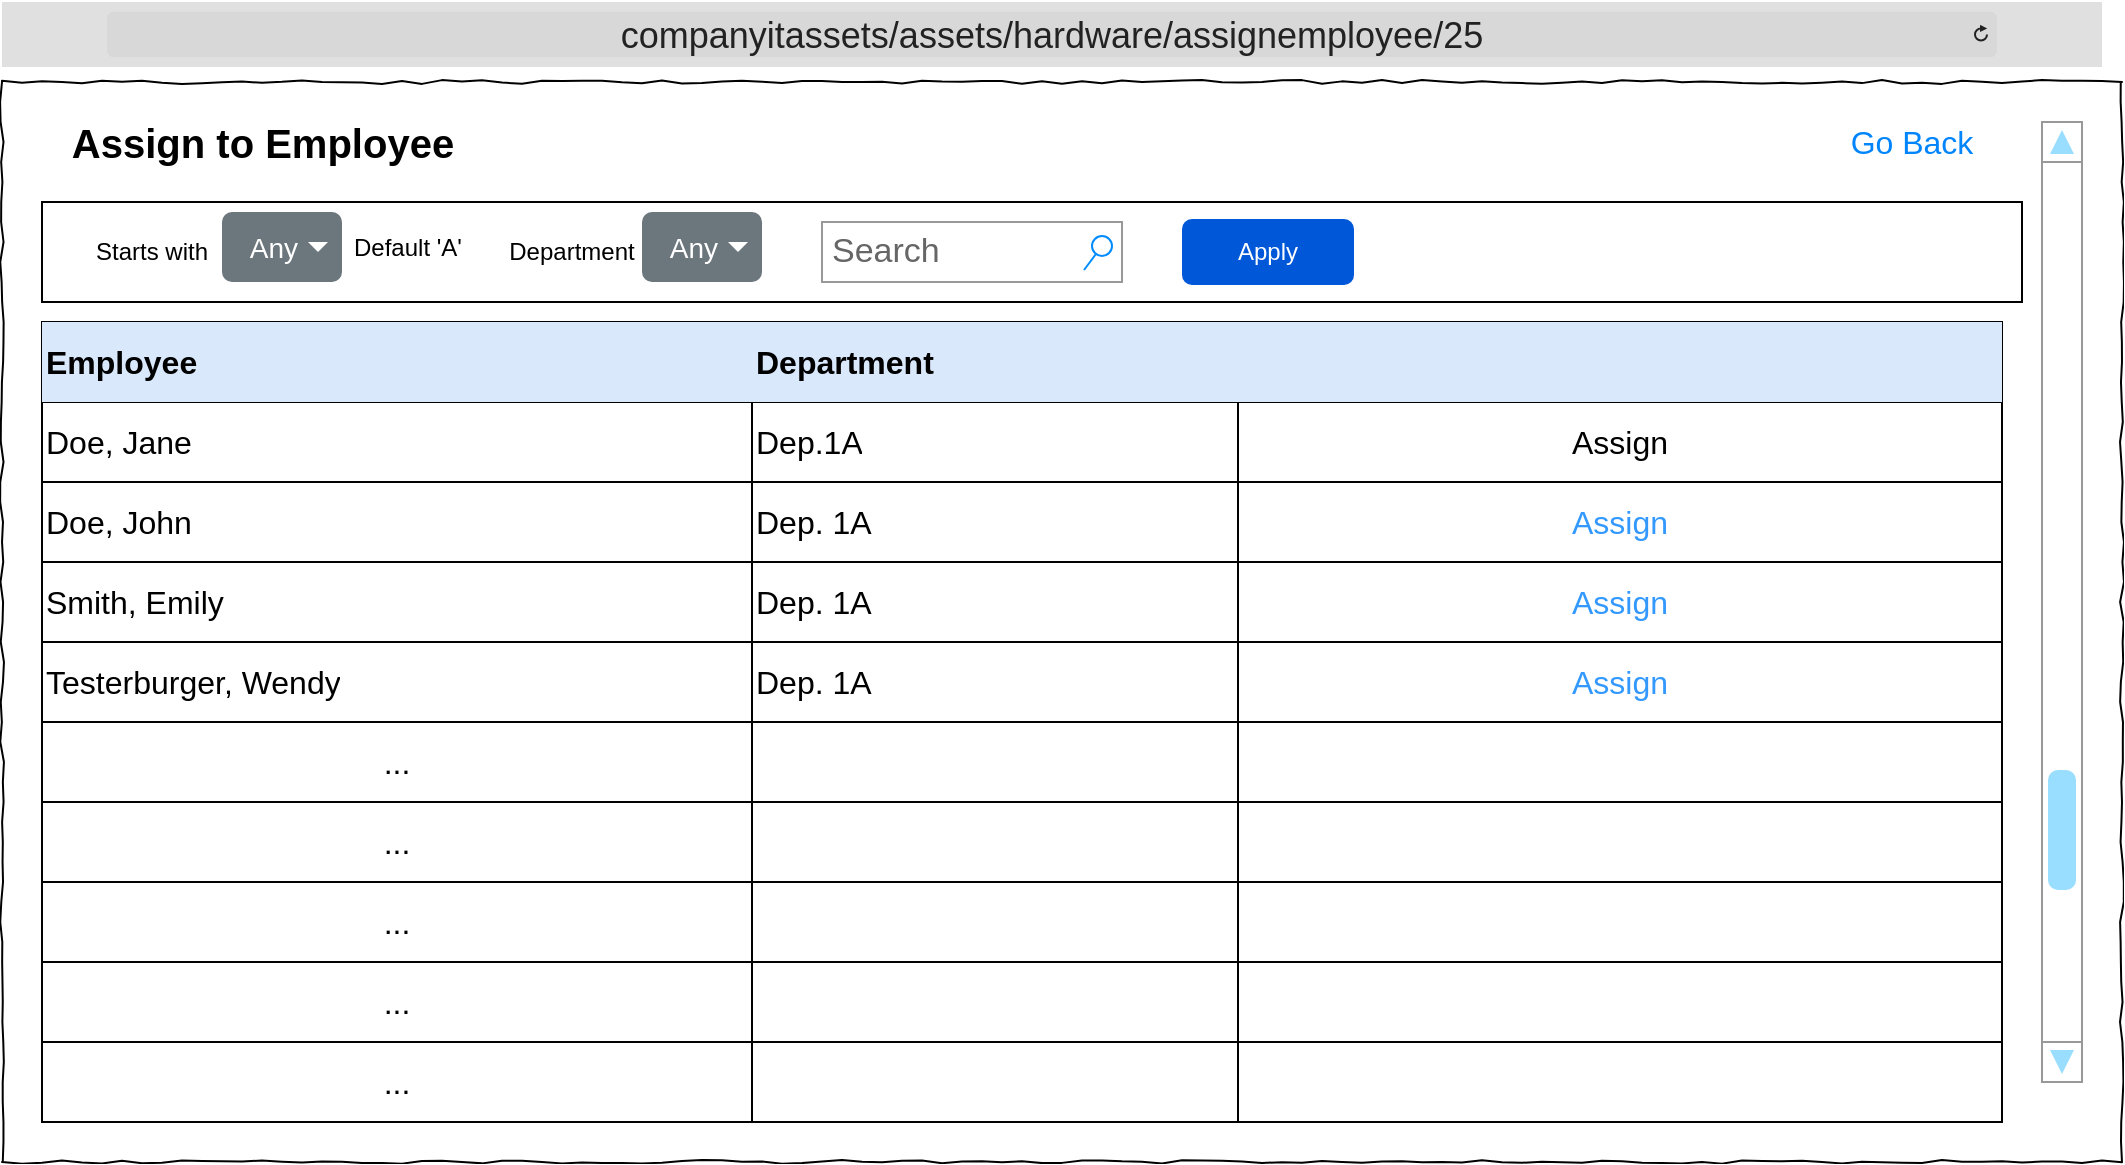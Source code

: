<mxfile version="26.0.11">
  <diagram name="Page-1" id="03018318-947c-dd8e-b7a3-06fadd420f32">
    <mxGraphModel dx="3354" dy="1258" grid="1" gridSize="10" guides="1" tooltips="1" connect="1" arrows="1" fold="1" page="1" pageScale="1" pageWidth="1100" pageHeight="850" background="none" math="0" shadow="0">
      <root>
        <mxCell id="0" />
        <mxCell id="1" parent="0" />
        <mxCell id="6DgqTnudn0VtPVxvnlF_-19" value="" style="rounded=0;whiteSpace=wrap;html=1;fillColor=none;" parent="1" vertex="1">
          <mxGeometry x="40" y="100" width="990" height="50" as="geometry" />
        </mxCell>
        <mxCell id="677b7b8949515195-1" value="" style="whiteSpace=wrap;html=1;rounded=0;shadow=0;labelBackgroundColor=none;strokeColor=#000000;strokeWidth=1;fillColor=none;fontFamily=Verdana;fontSize=12;fontColor=#000000;align=center;comic=1;" parent="1" vertex="1">
          <mxGeometry x="20" y="40" width="1060" height="540" as="geometry" />
        </mxCell>
        <mxCell id="zX-MKMj06BqSPDNbv460-1" value="&lt;font style=&quot;font-size: 18px;&quot;&gt;companyitassets/assets/hardware/assignemployee/25&lt;/font&gt;" style="html=1;strokeWidth=1;shadow=0;dashed=0;shape=mxgraph.ios7ui.url;fillColor=#e0e0e0;strokeColor=#c0c0c0;buttonText=;strokeColor2=#222222;fontColor=#222222;fontSize=8;spacingTop=2;align=center;whiteSpace=wrap;" parent="1" vertex="1">
          <mxGeometry x="20" width="1050" height="32.5" as="geometry" />
        </mxCell>
        <mxCell id="qXXK7IakLX90gNUS_IdI-1" value="&lt;font style=&quot;font-size: 20px;&quot;&gt;Assign to Employee&lt;/font&gt;" style="text;strokeColor=none;fillColor=none;html=1;fontSize=24;fontStyle=1;verticalAlign=middle;align=center;" parent="1" vertex="1">
          <mxGeometry x="40" y="50" width="220" height="40" as="geometry" />
        </mxCell>
        <mxCell id="qXXK7IakLX90gNUS_IdI-18" value="Go Back" style="html=1;shadow=0;dashed=0;shape=mxgraph.bootstrap.rrect;rSize=5;strokeColor=none;strokeWidth=1;fillColor=none;fontColor=#0085FC;whiteSpace=wrap;align=center;verticalAlign=middle;spacingLeft=0;fontStyle=0;fontSize=16;spacing=5;" parent="1" vertex="1">
          <mxGeometry x="940" y="50" width="70" height="40" as="geometry" />
        </mxCell>
        <mxCell id="6DgqTnudn0VtPVxvnlF_-14" value="Search" style="strokeWidth=1;shadow=0;dashed=0;align=center;html=1;shape=mxgraph.mockup.forms.searchBox;strokeColor=#999999;mainText=;strokeColor2=#008cff;fontColor=#666666;fontSize=17;align=left;spacingLeft=3;whiteSpace=wrap;" parent="1" vertex="1">
          <mxGeometry x="430" y="110" width="150" height="30" as="geometry" />
        </mxCell>
        <mxCell id="6DgqTnudn0VtPVxvnlF_-15" value="Starts with" style="text;html=1;align=center;verticalAlign=middle;whiteSpace=wrap;rounded=0;" parent="1" vertex="1">
          <mxGeometry x="50" y="110" width="90" height="30" as="geometry" />
        </mxCell>
        <mxCell id="6DgqTnudn0VtPVxvnlF_-16" value="Any" style="html=1;shadow=0;dashed=0;shape=mxgraph.bootstrap.rrect;rSize=5;strokeColor=none;strokeWidth=1;fillColor=#6C767D;fontColor=#ffffff;whiteSpace=wrap;align=right;verticalAlign=middle;fontStyle=0;fontSize=14;spacingRight=20;" parent="1" vertex="1">
          <mxGeometry x="130" y="105" width="60" height="35" as="geometry" />
        </mxCell>
        <mxCell id="6DgqTnudn0VtPVxvnlF_-17" value="" style="shape=triangle;direction=south;fillColor=#ffffff;strokeColor=none;perimeter=none;" parent="6DgqTnudn0VtPVxvnlF_-16" vertex="1">
          <mxGeometry x="1" y="0.5" width="10" height="5" relative="1" as="geometry">
            <mxPoint x="-17" y="-2.5" as="offset" />
          </mxGeometry>
        </mxCell>
        <mxCell id="6DgqTnudn0VtPVxvnlF_-18" value="Apply" style="rounded=1;fillColor=#0057D8;strokeColor=none;html=1;whiteSpace=wrap;fontColor=#ffffff;align=center;verticalAlign=middle;fontStyle=0;fontSize=12;sketch=0;" parent="1" vertex="1">
          <mxGeometry x="610" y="108.5" width="86" height="33" as="geometry" />
        </mxCell>
        <mxCell id="6DgqTnudn0VtPVxvnlF_-20" value="" style="shape=table;startSize=0;container=1;collapsible=0;childLayout=tableLayout;fontSize=16;align=left;" parent="1" vertex="1">
          <mxGeometry x="40" y="160" width="980" height="400" as="geometry" />
        </mxCell>
        <mxCell id="FwLb1cgVY3z9ioyftupo-11" style="shape=tableRow;horizontal=0;startSize=0;swimlaneHead=0;swimlaneBody=0;strokeColor=inherit;top=0;left=0;bottom=0;right=0;collapsible=0;dropTarget=0;fillColor=none;points=[[0,0.5],[1,0.5]];portConstraint=eastwest;fontSize=16;" vertex="1" parent="6DgqTnudn0VtPVxvnlF_-20">
          <mxGeometry width="980" height="40" as="geometry" />
        </mxCell>
        <mxCell id="FwLb1cgVY3z9ioyftupo-12" value="&lt;b&gt;Employee&lt;/b&gt;" style="shape=partialRectangle;html=1;whiteSpace=wrap;connectable=0;strokeColor=#6c8ebf;overflow=hidden;fillColor=#dae8fc;top=0;left=0;bottom=0;right=0;pointerEvents=1;fontSize=16;align=left;" vertex="1" parent="FwLb1cgVY3z9ioyftupo-11">
          <mxGeometry width="355" height="40" as="geometry">
            <mxRectangle width="355" height="40" as="alternateBounds" />
          </mxGeometry>
        </mxCell>
        <mxCell id="FwLb1cgVY3z9ioyftupo-13" value="&lt;b&gt;Department&lt;/b&gt;" style="shape=partialRectangle;html=1;whiteSpace=wrap;connectable=0;strokeColor=#6c8ebf;overflow=hidden;fillColor=#dae8fc;top=0;left=0;bottom=0;right=0;pointerEvents=1;fontSize=16;align=left;" vertex="1" parent="FwLb1cgVY3z9ioyftupo-11">
          <mxGeometry x="355" width="243" height="40" as="geometry">
            <mxRectangle width="243" height="40" as="alternateBounds" />
          </mxGeometry>
        </mxCell>
        <mxCell id="FwLb1cgVY3z9ioyftupo-14" style="shape=partialRectangle;html=1;whiteSpace=wrap;connectable=0;strokeColor=#6c8ebf;overflow=hidden;fillColor=#dae8fc;top=0;left=0;bottom=0;right=0;pointerEvents=1;fontSize=16;" vertex="1" parent="FwLb1cgVY3z9ioyftupo-11">
          <mxGeometry x="598" width="382" height="40" as="geometry">
            <mxRectangle width="382" height="40" as="alternateBounds" />
          </mxGeometry>
        </mxCell>
        <mxCell id="6DgqTnudn0VtPVxvnlF_-21" value="" style="shape=tableRow;horizontal=0;startSize=0;swimlaneHead=0;swimlaneBody=0;strokeColor=inherit;top=0;left=0;bottom=0;right=0;collapsible=0;dropTarget=0;fillColor=none;points=[[0,0.5],[1,0.5]];portConstraint=eastwest;fontSize=16;" parent="6DgqTnudn0VtPVxvnlF_-20" vertex="1">
          <mxGeometry y="40" width="980" height="40" as="geometry" />
        </mxCell>
        <mxCell id="6DgqTnudn0VtPVxvnlF_-22" value="Doe, Jane" style="shape=partialRectangle;html=1;whiteSpace=wrap;connectable=0;strokeColor=inherit;overflow=hidden;fillColor=none;top=0;left=0;bottom=0;right=0;pointerEvents=1;fontSize=16;align=left;" parent="6DgqTnudn0VtPVxvnlF_-21" vertex="1">
          <mxGeometry width="355" height="40" as="geometry">
            <mxRectangle width="355" height="40" as="alternateBounds" />
          </mxGeometry>
        </mxCell>
        <mxCell id="FwLb1cgVY3z9ioyftupo-1" value="Dep.1A" style="shape=partialRectangle;html=1;whiteSpace=wrap;connectable=0;strokeColor=inherit;overflow=hidden;fillColor=none;top=0;left=0;bottom=0;right=0;pointerEvents=1;fontSize=16;align=left;" vertex="1" parent="6DgqTnudn0VtPVxvnlF_-21">
          <mxGeometry x="355" width="243" height="40" as="geometry">
            <mxRectangle width="243" height="40" as="alternateBounds" />
          </mxGeometry>
        </mxCell>
        <mxCell id="6DgqTnudn0VtPVxvnlF_-23" value="&lt;font style=&quot;color: light-dark(rgb(0, 0, 0), rgb(51, 153, 255));&quot;&gt;Assign&lt;/font&gt;" style="shape=partialRectangle;html=1;whiteSpace=wrap;connectable=0;strokeColor=inherit;overflow=hidden;fillColor=none;top=0;left=0;bottom=0;right=0;pointerEvents=1;fontSize=16;" parent="6DgqTnudn0VtPVxvnlF_-21" vertex="1">
          <mxGeometry x="598" width="382" height="40" as="geometry">
            <mxRectangle width="382" height="40" as="alternateBounds" />
          </mxGeometry>
        </mxCell>
        <mxCell id="6DgqTnudn0VtPVxvnlF_-25" value="" style="shape=tableRow;horizontal=0;startSize=0;swimlaneHead=0;swimlaneBody=0;strokeColor=inherit;top=0;left=0;bottom=0;right=0;collapsible=0;dropTarget=0;fillColor=none;points=[[0,0.5],[1,0.5]];portConstraint=eastwest;fontSize=16;" parent="6DgqTnudn0VtPVxvnlF_-20" vertex="1">
          <mxGeometry y="80" width="980" height="40" as="geometry" />
        </mxCell>
        <mxCell id="6DgqTnudn0VtPVxvnlF_-26" value="Doe, John" style="shape=partialRectangle;html=1;whiteSpace=wrap;connectable=0;strokeColor=inherit;overflow=hidden;fillColor=none;top=0;left=0;bottom=0;right=0;pointerEvents=1;fontSize=16;align=left;" parent="6DgqTnudn0VtPVxvnlF_-25" vertex="1">
          <mxGeometry width="355" height="40" as="geometry">
            <mxRectangle width="355" height="40" as="alternateBounds" />
          </mxGeometry>
        </mxCell>
        <mxCell id="FwLb1cgVY3z9ioyftupo-2" value="Dep. 1A" style="shape=partialRectangle;html=1;whiteSpace=wrap;connectable=0;strokeColor=inherit;overflow=hidden;fillColor=none;top=0;left=0;bottom=0;right=0;pointerEvents=1;fontSize=16;align=left;" vertex="1" parent="6DgqTnudn0VtPVxvnlF_-25">
          <mxGeometry x="355" width="243" height="40" as="geometry">
            <mxRectangle width="243" height="40" as="alternateBounds" />
          </mxGeometry>
        </mxCell>
        <mxCell id="6DgqTnudn0VtPVxvnlF_-27" value="&lt;span style=&quot;color: rgb(51, 153, 255);&quot;&gt;Assign&lt;/span&gt;" style="shape=partialRectangle;html=1;whiteSpace=wrap;connectable=0;strokeColor=inherit;overflow=hidden;fillColor=none;top=0;left=0;bottom=0;right=0;pointerEvents=1;fontSize=16;" parent="6DgqTnudn0VtPVxvnlF_-25" vertex="1">
          <mxGeometry x="598" width="382" height="40" as="geometry">
            <mxRectangle width="382" height="40" as="alternateBounds" />
          </mxGeometry>
        </mxCell>
        <mxCell id="6DgqTnudn0VtPVxvnlF_-29" value="" style="shape=tableRow;horizontal=0;startSize=0;swimlaneHead=0;swimlaneBody=0;strokeColor=inherit;top=0;left=0;bottom=0;right=0;collapsible=0;dropTarget=0;fillColor=none;points=[[0,0.5],[1,0.5]];portConstraint=eastwest;fontSize=16;" parent="6DgqTnudn0VtPVxvnlF_-20" vertex="1">
          <mxGeometry y="120" width="980" height="40" as="geometry" />
        </mxCell>
        <mxCell id="6DgqTnudn0VtPVxvnlF_-30" value="Smith, Emily" style="shape=partialRectangle;html=1;whiteSpace=wrap;connectable=0;strokeColor=inherit;overflow=hidden;fillColor=none;top=0;left=0;bottom=0;right=0;pointerEvents=1;fontSize=16;align=left;" parent="6DgqTnudn0VtPVxvnlF_-29" vertex="1">
          <mxGeometry width="355" height="40" as="geometry">
            <mxRectangle width="355" height="40" as="alternateBounds" />
          </mxGeometry>
        </mxCell>
        <mxCell id="FwLb1cgVY3z9ioyftupo-3" value="Dep. 1A" style="shape=partialRectangle;html=1;whiteSpace=wrap;connectable=0;strokeColor=inherit;overflow=hidden;fillColor=none;top=0;left=0;bottom=0;right=0;pointerEvents=1;fontSize=16;align=left;" vertex="1" parent="6DgqTnudn0VtPVxvnlF_-29">
          <mxGeometry x="355" width="243" height="40" as="geometry">
            <mxRectangle width="243" height="40" as="alternateBounds" />
          </mxGeometry>
        </mxCell>
        <mxCell id="6DgqTnudn0VtPVxvnlF_-31" value="&lt;span style=&quot;color: rgb(51, 153, 255);&quot;&gt;Assign&lt;/span&gt;" style="shape=partialRectangle;html=1;whiteSpace=wrap;connectable=0;strokeColor=inherit;overflow=hidden;fillColor=none;top=0;left=0;bottom=0;right=0;pointerEvents=1;fontSize=16;" parent="6DgqTnudn0VtPVxvnlF_-29" vertex="1">
          <mxGeometry x="598" width="382" height="40" as="geometry">
            <mxRectangle width="382" height="40" as="alternateBounds" />
          </mxGeometry>
        </mxCell>
        <mxCell id="6DgqTnudn0VtPVxvnlF_-33" style="shape=tableRow;horizontal=0;startSize=0;swimlaneHead=0;swimlaneBody=0;strokeColor=inherit;top=0;left=0;bottom=0;right=0;collapsible=0;dropTarget=0;fillColor=none;points=[[0,0.5],[1,0.5]];portConstraint=eastwest;fontSize=16;" parent="6DgqTnudn0VtPVxvnlF_-20" vertex="1">
          <mxGeometry y="160" width="980" height="40" as="geometry" />
        </mxCell>
        <mxCell id="6DgqTnudn0VtPVxvnlF_-34" value="Testerburger, Wendy" style="shape=partialRectangle;html=1;whiteSpace=wrap;connectable=0;strokeColor=inherit;overflow=hidden;fillColor=none;top=0;left=0;bottom=0;right=0;pointerEvents=1;fontSize=16;align=left;" parent="6DgqTnudn0VtPVxvnlF_-33" vertex="1">
          <mxGeometry width="355" height="40" as="geometry">
            <mxRectangle width="355" height="40" as="alternateBounds" />
          </mxGeometry>
        </mxCell>
        <mxCell id="FwLb1cgVY3z9ioyftupo-4" value="Dep. 1A" style="shape=partialRectangle;html=1;whiteSpace=wrap;connectable=0;strokeColor=inherit;overflow=hidden;fillColor=none;top=0;left=0;bottom=0;right=0;pointerEvents=1;fontSize=16;align=left;" vertex="1" parent="6DgqTnudn0VtPVxvnlF_-33">
          <mxGeometry x="355" width="243" height="40" as="geometry">
            <mxRectangle width="243" height="40" as="alternateBounds" />
          </mxGeometry>
        </mxCell>
        <mxCell id="6DgqTnudn0VtPVxvnlF_-35" value="&lt;span style=&quot;color: rgb(51, 153, 255);&quot;&gt;Assign&lt;/span&gt;" style="shape=partialRectangle;html=1;whiteSpace=wrap;connectable=0;strokeColor=inherit;overflow=hidden;fillColor=none;top=0;left=0;bottom=0;right=0;pointerEvents=1;fontSize=16;" parent="6DgqTnudn0VtPVxvnlF_-33" vertex="1">
          <mxGeometry x="598" width="382" height="40" as="geometry">
            <mxRectangle width="382" height="40" as="alternateBounds" />
          </mxGeometry>
        </mxCell>
        <mxCell id="6DgqTnudn0VtPVxvnlF_-36" style="shape=tableRow;horizontal=0;startSize=0;swimlaneHead=0;swimlaneBody=0;strokeColor=inherit;top=0;left=0;bottom=0;right=0;collapsible=0;dropTarget=0;fillColor=none;points=[[0,0.5],[1,0.5]];portConstraint=eastwest;fontSize=16;" parent="6DgqTnudn0VtPVxvnlF_-20" vertex="1">
          <mxGeometry y="200" width="980" height="40" as="geometry" />
        </mxCell>
        <mxCell id="6DgqTnudn0VtPVxvnlF_-37" value="..." style="shape=partialRectangle;html=1;whiteSpace=wrap;connectable=0;strokeColor=inherit;overflow=hidden;fillColor=none;top=0;left=0;bottom=0;right=0;pointerEvents=1;fontSize=16;" parent="6DgqTnudn0VtPVxvnlF_-36" vertex="1">
          <mxGeometry width="355" height="40" as="geometry">
            <mxRectangle width="355" height="40" as="alternateBounds" />
          </mxGeometry>
        </mxCell>
        <mxCell id="FwLb1cgVY3z9ioyftupo-5" style="shape=partialRectangle;html=1;whiteSpace=wrap;connectable=0;strokeColor=inherit;overflow=hidden;fillColor=none;top=0;left=0;bottom=0;right=0;pointerEvents=1;fontSize=16;" vertex="1" parent="6DgqTnudn0VtPVxvnlF_-36">
          <mxGeometry x="355" width="243" height="40" as="geometry">
            <mxRectangle width="243" height="40" as="alternateBounds" />
          </mxGeometry>
        </mxCell>
        <mxCell id="6DgqTnudn0VtPVxvnlF_-38" style="shape=partialRectangle;html=1;whiteSpace=wrap;connectable=0;strokeColor=inherit;overflow=hidden;fillColor=none;top=0;left=0;bottom=0;right=0;pointerEvents=1;fontSize=16;" parent="6DgqTnudn0VtPVxvnlF_-36" vertex="1">
          <mxGeometry x="598" width="382" height="40" as="geometry">
            <mxRectangle width="382" height="40" as="alternateBounds" />
          </mxGeometry>
        </mxCell>
        <mxCell id="6DgqTnudn0VtPVxvnlF_-39" style="shape=tableRow;horizontal=0;startSize=0;swimlaneHead=0;swimlaneBody=0;strokeColor=inherit;top=0;left=0;bottom=0;right=0;collapsible=0;dropTarget=0;fillColor=none;points=[[0,0.5],[1,0.5]];portConstraint=eastwest;fontSize=16;" parent="6DgqTnudn0VtPVxvnlF_-20" vertex="1">
          <mxGeometry y="240" width="980" height="40" as="geometry" />
        </mxCell>
        <mxCell id="6DgqTnudn0VtPVxvnlF_-40" value="..." style="shape=partialRectangle;html=1;whiteSpace=wrap;connectable=0;strokeColor=inherit;overflow=hidden;fillColor=none;top=0;left=0;bottom=0;right=0;pointerEvents=1;fontSize=16;" parent="6DgqTnudn0VtPVxvnlF_-39" vertex="1">
          <mxGeometry width="355" height="40" as="geometry">
            <mxRectangle width="355" height="40" as="alternateBounds" />
          </mxGeometry>
        </mxCell>
        <mxCell id="FwLb1cgVY3z9ioyftupo-6" style="shape=partialRectangle;html=1;whiteSpace=wrap;connectable=0;strokeColor=inherit;overflow=hidden;fillColor=none;top=0;left=0;bottom=0;right=0;pointerEvents=1;fontSize=16;" vertex="1" parent="6DgqTnudn0VtPVxvnlF_-39">
          <mxGeometry x="355" width="243" height="40" as="geometry">
            <mxRectangle width="243" height="40" as="alternateBounds" />
          </mxGeometry>
        </mxCell>
        <mxCell id="6DgqTnudn0VtPVxvnlF_-41" style="shape=partialRectangle;html=1;whiteSpace=wrap;connectable=0;strokeColor=inherit;overflow=hidden;fillColor=none;top=0;left=0;bottom=0;right=0;pointerEvents=1;fontSize=16;" parent="6DgqTnudn0VtPVxvnlF_-39" vertex="1">
          <mxGeometry x="598" width="382" height="40" as="geometry">
            <mxRectangle width="382" height="40" as="alternateBounds" />
          </mxGeometry>
        </mxCell>
        <mxCell id="6DgqTnudn0VtPVxvnlF_-42" style="shape=tableRow;horizontal=0;startSize=0;swimlaneHead=0;swimlaneBody=0;strokeColor=inherit;top=0;left=0;bottom=0;right=0;collapsible=0;dropTarget=0;fillColor=none;points=[[0,0.5],[1,0.5]];portConstraint=eastwest;fontSize=16;" parent="6DgqTnudn0VtPVxvnlF_-20" vertex="1">
          <mxGeometry y="280" width="980" height="40" as="geometry" />
        </mxCell>
        <mxCell id="6DgqTnudn0VtPVxvnlF_-43" value="..." style="shape=partialRectangle;html=1;whiteSpace=wrap;connectable=0;strokeColor=inherit;overflow=hidden;fillColor=none;top=0;left=0;bottom=0;right=0;pointerEvents=1;fontSize=16;" parent="6DgqTnudn0VtPVxvnlF_-42" vertex="1">
          <mxGeometry width="355" height="40" as="geometry">
            <mxRectangle width="355" height="40" as="alternateBounds" />
          </mxGeometry>
        </mxCell>
        <mxCell id="FwLb1cgVY3z9ioyftupo-7" style="shape=partialRectangle;html=1;whiteSpace=wrap;connectable=0;strokeColor=inherit;overflow=hidden;fillColor=none;top=0;left=0;bottom=0;right=0;pointerEvents=1;fontSize=16;" vertex="1" parent="6DgqTnudn0VtPVxvnlF_-42">
          <mxGeometry x="355" width="243" height="40" as="geometry">
            <mxRectangle width="243" height="40" as="alternateBounds" />
          </mxGeometry>
        </mxCell>
        <mxCell id="6DgqTnudn0VtPVxvnlF_-44" style="shape=partialRectangle;html=1;whiteSpace=wrap;connectable=0;strokeColor=inherit;overflow=hidden;fillColor=none;top=0;left=0;bottom=0;right=0;pointerEvents=1;fontSize=16;" parent="6DgqTnudn0VtPVxvnlF_-42" vertex="1">
          <mxGeometry x="598" width="382" height="40" as="geometry">
            <mxRectangle width="382" height="40" as="alternateBounds" />
          </mxGeometry>
        </mxCell>
        <mxCell id="6DgqTnudn0VtPVxvnlF_-45" style="shape=tableRow;horizontal=0;startSize=0;swimlaneHead=0;swimlaneBody=0;strokeColor=inherit;top=0;left=0;bottom=0;right=0;collapsible=0;dropTarget=0;fillColor=none;points=[[0,0.5],[1,0.5]];portConstraint=eastwest;fontSize=16;" parent="6DgqTnudn0VtPVxvnlF_-20" vertex="1">
          <mxGeometry y="320" width="980" height="40" as="geometry" />
        </mxCell>
        <mxCell id="6DgqTnudn0VtPVxvnlF_-46" value="..." style="shape=partialRectangle;html=1;whiteSpace=wrap;connectable=0;strokeColor=inherit;overflow=hidden;fillColor=none;top=0;left=0;bottom=0;right=0;pointerEvents=1;fontSize=16;" parent="6DgqTnudn0VtPVxvnlF_-45" vertex="1">
          <mxGeometry width="355" height="40" as="geometry">
            <mxRectangle width="355" height="40" as="alternateBounds" />
          </mxGeometry>
        </mxCell>
        <mxCell id="FwLb1cgVY3z9ioyftupo-8" style="shape=partialRectangle;html=1;whiteSpace=wrap;connectable=0;strokeColor=inherit;overflow=hidden;fillColor=none;top=0;left=0;bottom=0;right=0;pointerEvents=1;fontSize=16;" vertex="1" parent="6DgqTnudn0VtPVxvnlF_-45">
          <mxGeometry x="355" width="243" height="40" as="geometry">
            <mxRectangle width="243" height="40" as="alternateBounds" />
          </mxGeometry>
        </mxCell>
        <mxCell id="6DgqTnudn0VtPVxvnlF_-47" style="shape=partialRectangle;html=1;whiteSpace=wrap;connectable=0;strokeColor=inherit;overflow=hidden;fillColor=none;top=0;left=0;bottom=0;right=0;pointerEvents=1;fontSize=16;" parent="6DgqTnudn0VtPVxvnlF_-45" vertex="1">
          <mxGeometry x="598" width="382" height="40" as="geometry">
            <mxRectangle width="382" height="40" as="alternateBounds" />
          </mxGeometry>
        </mxCell>
        <mxCell id="6DgqTnudn0VtPVxvnlF_-48" style="shape=tableRow;horizontal=0;startSize=0;swimlaneHead=0;swimlaneBody=0;strokeColor=inherit;top=0;left=0;bottom=0;right=0;collapsible=0;dropTarget=0;fillColor=none;points=[[0,0.5],[1,0.5]];portConstraint=eastwest;fontSize=16;" parent="6DgqTnudn0VtPVxvnlF_-20" vertex="1">
          <mxGeometry y="360" width="980" height="40" as="geometry" />
        </mxCell>
        <mxCell id="6DgqTnudn0VtPVxvnlF_-49" value="..." style="shape=partialRectangle;html=1;whiteSpace=wrap;connectable=0;strokeColor=inherit;overflow=hidden;fillColor=none;top=0;left=0;bottom=0;right=0;pointerEvents=1;fontSize=16;" parent="6DgqTnudn0VtPVxvnlF_-48" vertex="1">
          <mxGeometry width="355" height="40" as="geometry">
            <mxRectangle width="355" height="40" as="alternateBounds" />
          </mxGeometry>
        </mxCell>
        <mxCell id="FwLb1cgVY3z9ioyftupo-9" style="shape=partialRectangle;html=1;whiteSpace=wrap;connectable=0;strokeColor=inherit;overflow=hidden;fillColor=none;top=0;left=0;bottom=0;right=0;pointerEvents=1;fontSize=16;" vertex="1" parent="6DgqTnudn0VtPVxvnlF_-48">
          <mxGeometry x="355" width="243" height="40" as="geometry">
            <mxRectangle width="243" height="40" as="alternateBounds" />
          </mxGeometry>
        </mxCell>
        <mxCell id="6DgqTnudn0VtPVxvnlF_-50" style="shape=partialRectangle;html=1;whiteSpace=wrap;connectable=0;strokeColor=inherit;overflow=hidden;fillColor=none;top=0;left=0;bottom=0;right=0;pointerEvents=1;fontSize=16;" parent="6DgqTnudn0VtPVxvnlF_-48" vertex="1">
          <mxGeometry x="598" width="382" height="40" as="geometry">
            <mxRectangle width="382" height="40" as="alternateBounds" />
          </mxGeometry>
        </mxCell>
        <mxCell id="6DgqTnudn0VtPVxvnlF_-54" value="Default &#39;A&#39;" style="text;strokeColor=none;fillColor=none;align=left;verticalAlign=middle;spacingLeft=4;spacingRight=4;overflow=hidden;points=[[0,0.5],[1,0.5]];portConstraint=eastwest;rotatable=0;whiteSpace=wrap;html=1;fontColor=light-dark(#000000,#7D7D7D);" parent="1" vertex="1">
          <mxGeometry x="190" y="107.5" width="80" height="30" as="geometry" />
        </mxCell>
        <mxCell id="6DgqTnudn0VtPVxvnlF_-55" value="" style="verticalLabelPosition=bottom;shadow=0;dashed=0;align=center;html=1;verticalAlign=top;strokeWidth=1;shape=mxgraph.mockup.navigation.scrollBar;strokeColor=#999999;barPos=20;fillColor2=#99ddff;strokeColor2=none;direction=north;" parent="1" vertex="1">
          <mxGeometry x="1040" y="60" width="20" height="480" as="geometry" />
        </mxCell>
        <mxCell id="FwLb1cgVY3z9ioyftupo-15" value="Department" style="text;html=1;align=center;verticalAlign=middle;whiteSpace=wrap;rounded=0;" vertex="1" parent="1">
          <mxGeometry x="260" y="110" width="90" height="30" as="geometry" />
        </mxCell>
        <mxCell id="FwLb1cgVY3z9ioyftupo-16" value="Any" style="html=1;shadow=0;dashed=0;shape=mxgraph.bootstrap.rrect;rSize=5;strokeColor=none;strokeWidth=1;fillColor=#6C767D;fontColor=#ffffff;whiteSpace=wrap;align=right;verticalAlign=middle;fontStyle=0;fontSize=14;spacingRight=20;" vertex="1" parent="1">
          <mxGeometry x="340" y="105" width="60" height="35" as="geometry" />
        </mxCell>
        <mxCell id="FwLb1cgVY3z9ioyftupo-17" value="" style="shape=triangle;direction=south;fillColor=#ffffff;strokeColor=none;perimeter=none;" vertex="1" parent="FwLb1cgVY3z9ioyftupo-16">
          <mxGeometry x="1" y="0.5" width="10" height="5" relative="1" as="geometry">
            <mxPoint x="-17" y="-2.5" as="offset" />
          </mxGeometry>
        </mxCell>
      </root>
    </mxGraphModel>
  </diagram>
</mxfile>
